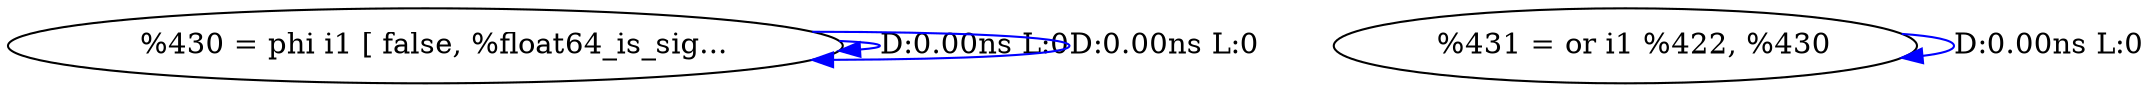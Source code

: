 digraph {
Node0x335a920[label="  %430 = phi i1 [ false, %float64_is_sig..."];
Node0x335a920 -> Node0x335a920[label="D:0.00ns L:0",color=blue];
Node0x335a920 -> Node0x335a920[label="D:0.00ns L:0",color=blue];
Node0x335aa00[label="  %431 = or i1 %422, %430"];
Node0x335aa00 -> Node0x335aa00[label="D:0.00ns L:0",color=blue];
}
